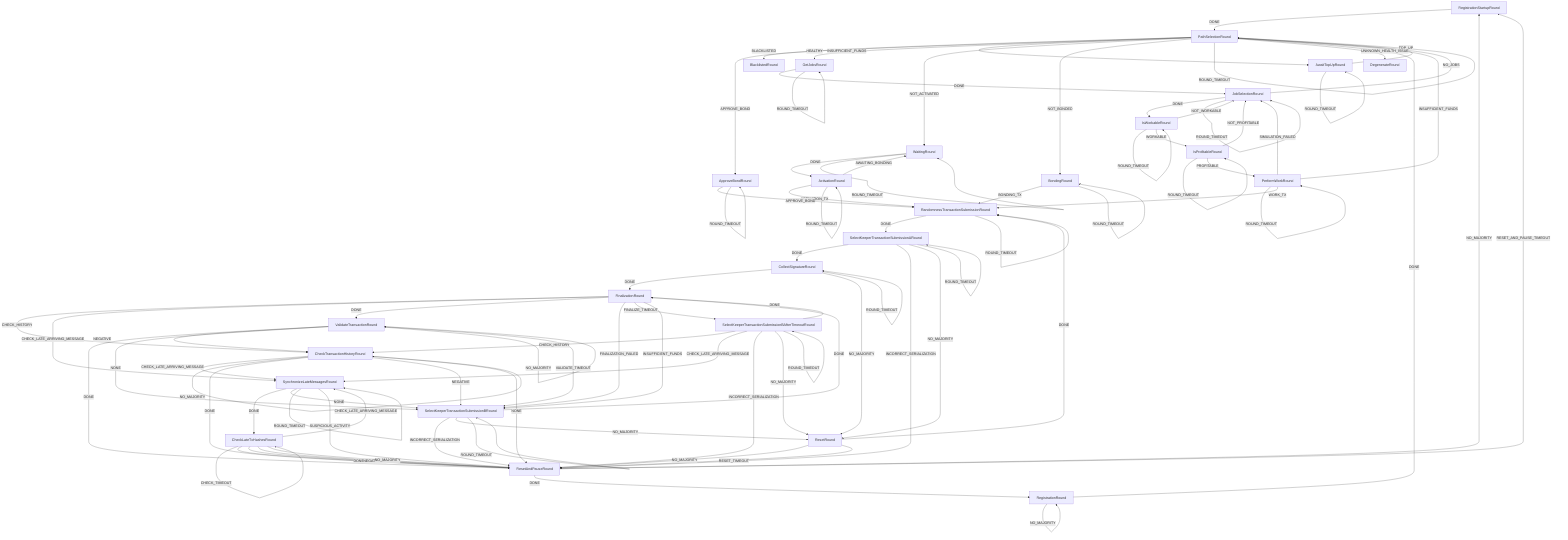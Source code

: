 graph TD
  RegistrationStartupRound
  ActivationRound
  ApproveBondRound
  AwaitTopUpRound
  BlacklistedRound
  BondingRound
  CheckLateTxHashesRound
  CheckTransactionHistoryRound
  CollectSignatureRound
  DegenerateRound
  FinalizationRound
  GetJobsRound
  IsProfitableRound
  IsWorkableRound
  JobSelectionRound
  PathSelectionRound
  PerformWorkRound
  RandomnessTransactionSubmissionRound
  RegistrationRound
  RegistrationStartupRound
  ResetAndPauseRound
  ResetRound
  SelectKeeperTransactionSubmissionARound
  SelectKeeperTransactionSubmissionBAfterTimeoutRound
  SelectKeeperTransactionSubmissionBRound
  SynchronizeLateMessagesRound
  ValidateTransactionRound
  WaitingRound
  ActivationRound -->|ACTIVATION_TX| RandomnessTransactionSubmissionRound
  ActivationRound -->|AWAITING_BONDING| WaitingRound
  ActivationRound -->|NO_MAJORITY| ActivationRound
  ActivationRound -->|ROUND_TIMEOUT| ActivationRound
  ApproveBondRound -->|APPROVE_BOND| RandomnessTransactionSubmissionRound
  ApproveBondRound -->|NO_MAJORITY| ApproveBondRound
  ApproveBondRound -->|ROUND_TIMEOUT| ApproveBondRound
  AwaitTopUpRound -->|NO_MAJORITY| AwaitTopUpRound
  AwaitTopUpRound -->|ROUND_TIMEOUT| AwaitTopUpRound
  AwaitTopUpRound -->|TOP_UP| PathSelectionRound
  BondingRound -->|BONDING_TX| RandomnessTransactionSubmissionRound
  BondingRound -->|NO_MAJORITY| BondingRound
  BondingRound -->|ROUND_TIMEOUT| BondingRound
  CheckLateTxHashesRound -->|CHECK_LATE_ARRIVING_MESSAGE| SynchronizeLateMessagesRound
  CheckLateTxHashesRound -->|CHECK_TIMEOUT| CheckLateTxHashesRound
  CheckLateTxHashesRound -->|DONE| ResetAndPauseRound
  CheckLateTxHashesRound -->|NEGATIVE| ResetAndPauseRound
  CheckLateTxHashesRound -->|NONE| ResetAndPauseRound
  CheckLateTxHashesRound -->|NO_MAJORITY| ResetAndPauseRound
  CheckTransactionHistoryRound -->|CHECK_LATE_ARRIVING_MESSAGE| SynchronizeLateMessagesRound
  CheckTransactionHistoryRound -->|CHECK_TIMEOUT| CheckTransactionHistoryRound
  CheckTransactionHistoryRound -->|DONE| ResetAndPauseRound
  CheckTransactionHistoryRound -->|NEGATIVE| SelectKeeperTransactionSubmissionBRound
  CheckTransactionHistoryRound -->|NONE| ResetAndPauseRound
  CheckTransactionHistoryRound -->|NO_MAJORITY| CheckTransactionHistoryRound
  CollectSignatureRound -->|DONE| FinalizationRound
  CollectSignatureRound -->|NO_MAJORITY| ResetRound
  CollectSignatureRound -->|ROUND_TIMEOUT| CollectSignatureRound
  FinalizationRound -->|CHECK_HISTORY| CheckTransactionHistoryRound
  FinalizationRound -->|CHECK_LATE_ARRIVING_MESSAGE| SynchronizeLateMessagesRound
  FinalizationRound -->|DONE| ValidateTransactionRound
  FinalizationRound -->|FINALIZATION_FAILED| SelectKeeperTransactionSubmissionBRound
  FinalizationRound -->|FINALIZE_TIMEOUT| SelectKeeperTransactionSubmissionBAfterTimeoutRound
  FinalizationRound -->|INSUFFICIENT_FUNDS| SelectKeeperTransactionSubmissionBRound
  GetJobsRound -->|DONE| JobSelectionRound
  GetJobsRound -->|NO_MAJORITY| GetJobsRound
  GetJobsRound -->|ROUND_TIMEOUT| GetJobsRound
  IsProfitableRound -->|NOT_PROFITABLE| JobSelectionRound
  IsProfitableRound -->|NO_MAJORITY| IsProfitableRound
  IsProfitableRound -->|PROFITABLE| PerformWorkRound
  IsProfitableRound -->|ROUND_TIMEOUT| IsProfitableRound
  IsWorkableRound -->|NOT_WORKABLE| JobSelectionRound
  IsWorkableRound -->|NO_MAJORITY| IsWorkableRound
  IsWorkableRound -->|ROUND_TIMEOUT| IsWorkableRound
  IsWorkableRound -->|WORKABLE| IsProfitableRound
  JobSelectionRound -->|DONE| IsWorkableRound
  JobSelectionRound -->|NO_JOBS| PathSelectionRound
  JobSelectionRound -->|NO_MAJORITY| JobSelectionRound
  JobSelectionRound -->|ROUND_TIMEOUT| JobSelectionRound
  PathSelectionRound -->|APPROVE_BOND| ApproveBondRound
  PathSelectionRound -->|BLACKLISTED| BlacklistedRound
  PathSelectionRound -->|HEALTHY| GetJobsRound
  PathSelectionRound -->|INSUFFICIENT_FUNDS| AwaitTopUpRound
  PathSelectionRound -->|NOT_ACTIVATED| WaitingRound
  PathSelectionRound -->|NOT_BONDED| BondingRound
  PathSelectionRound -->|NO_MAJORITY| PathSelectionRound
  PathSelectionRound -->|ROUND_TIMEOUT| PathSelectionRound
  PathSelectionRound -->|UNKNOWN_HEALTH_ISSUE| DegenerateRound
  PerformWorkRound -->|INSUFFICIENT_FUNDS| PathSelectionRound
  PerformWorkRound -->|NO_MAJORITY| PerformWorkRound
  PerformWorkRound -->|ROUND_TIMEOUT| PerformWorkRound
  PerformWorkRound -->|SIMULATION_FAILED| JobSelectionRound
  PerformWorkRound -->|WORK_TX| RandomnessTransactionSubmissionRound
  RandomnessTransactionSubmissionRound -->|DONE| SelectKeeperTransactionSubmissionARound
  RandomnessTransactionSubmissionRound -->|NO_MAJORITY| RandomnessTransactionSubmissionRound
  RandomnessTransactionSubmissionRound -->|ROUND_TIMEOUT| RandomnessTransactionSubmissionRound
  RegistrationRound -->|DONE| PathSelectionRound
  RegistrationRound -->|NO_MAJORITY| RegistrationRound
  RegistrationStartupRound -->|DONE| PathSelectionRound
  ResetAndPauseRound -->|DONE| RegistrationRound
  ResetAndPauseRound -->|NO_MAJORITY| RegistrationStartupRound
  ResetAndPauseRound -->|RESET_AND_PAUSE_TIMEOUT| RegistrationStartupRound
  ResetRound -->|DONE| RandomnessTransactionSubmissionRound
  ResetRound -->|NO_MAJORITY| ResetAndPauseRound
  ResetRound -->|RESET_TIMEOUT| ResetAndPauseRound
  SelectKeeperTransactionSubmissionARound -->|DONE| CollectSignatureRound
  SelectKeeperTransactionSubmissionARound -->|INCORRECT_SERIALIZATION| ResetAndPauseRound
  SelectKeeperTransactionSubmissionARound -->|NO_MAJORITY| ResetRound
  SelectKeeperTransactionSubmissionARound -->|ROUND_TIMEOUT| SelectKeeperTransactionSubmissionARound
  SelectKeeperTransactionSubmissionBAfterTimeoutRound -->|CHECK_HISTORY| CheckTransactionHistoryRound
  SelectKeeperTransactionSubmissionBAfterTimeoutRound -->|CHECK_LATE_ARRIVING_MESSAGE| SynchronizeLateMessagesRound
  SelectKeeperTransactionSubmissionBAfterTimeoutRound -->|DONE| FinalizationRound
  SelectKeeperTransactionSubmissionBAfterTimeoutRound -->|INCORRECT_SERIALIZATION| ResetAndPauseRound
  SelectKeeperTransactionSubmissionBAfterTimeoutRound -->|NO_MAJORITY| ResetRound
  SelectKeeperTransactionSubmissionBAfterTimeoutRound -->|ROUND_TIMEOUT| SelectKeeperTransactionSubmissionBAfterTimeoutRound
  SelectKeeperTransactionSubmissionBRound -->|DONE| FinalizationRound
  SelectKeeperTransactionSubmissionBRound -->|INCORRECT_SERIALIZATION| ResetAndPauseRound
  SelectKeeperTransactionSubmissionBRound -->|NO_MAJORITY| ResetRound
  SelectKeeperTransactionSubmissionBRound -->|ROUND_TIMEOUT| SelectKeeperTransactionSubmissionBRound
  SynchronizeLateMessagesRound -->|DONE| CheckLateTxHashesRound
  SynchronizeLateMessagesRound -->|NONE| SelectKeeperTransactionSubmissionBRound
  SynchronizeLateMessagesRound -->|ROUND_TIMEOUT| SynchronizeLateMessagesRound
  SynchronizeLateMessagesRound -->|SUSPICIOUS_ACTIVITY| ResetAndPauseRound
  ValidateTransactionRound -->|DONE| ResetAndPauseRound
  ValidateTransactionRound -->|NEGATIVE| CheckTransactionHistoryRound
  ValidateTransactionRound -->|NONE| SelectKeeperTransactionSubmissionBRound
  ValidateTransactionRound -->|NO_MAJORITY| ValidateTransactionRound
  ValidateTransactionRound -->|VALIDATE_TIMEOUT| SelectKeeperTransactionSubmissionBRound
  WaitingRound -->|DONE| ActivationRound
  WaitingRound -->|NO_MAJORITY| WaitingRound
  WaitingRound -->|ROUND_TIMEOUT| WaitingRound